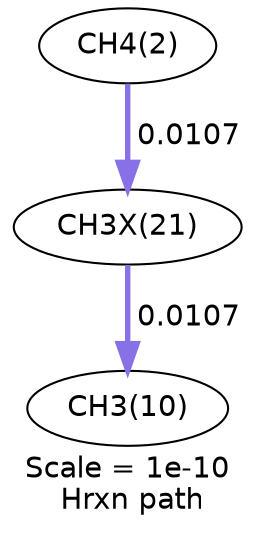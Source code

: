 digraph reaction_paths {
center=1;
s3 -> s25[fontname="Helvetica", style="setlinewidth(2.57)", arrowsize=1.29, color="0.7, 0.511, 0.9"
, label=" 0.0107"];
s25 -> s11[fontname="Helvetica", style="setlinewidth(2.57)", arrowsize=1.29, color="0.7, 0.511, 0.9"
, label=" 0.0107"];
s3 [ fontname="Helvetica", label="CH4(2)"];
s11 [ fontname="Helvetica", label="CH3(10)"];
s25 [ fontname="Helvetica", label="CH3X(21)"];
 label = "Scale = 1e-10\l Hrxn path";
 fontname = "Helvetica";
}
